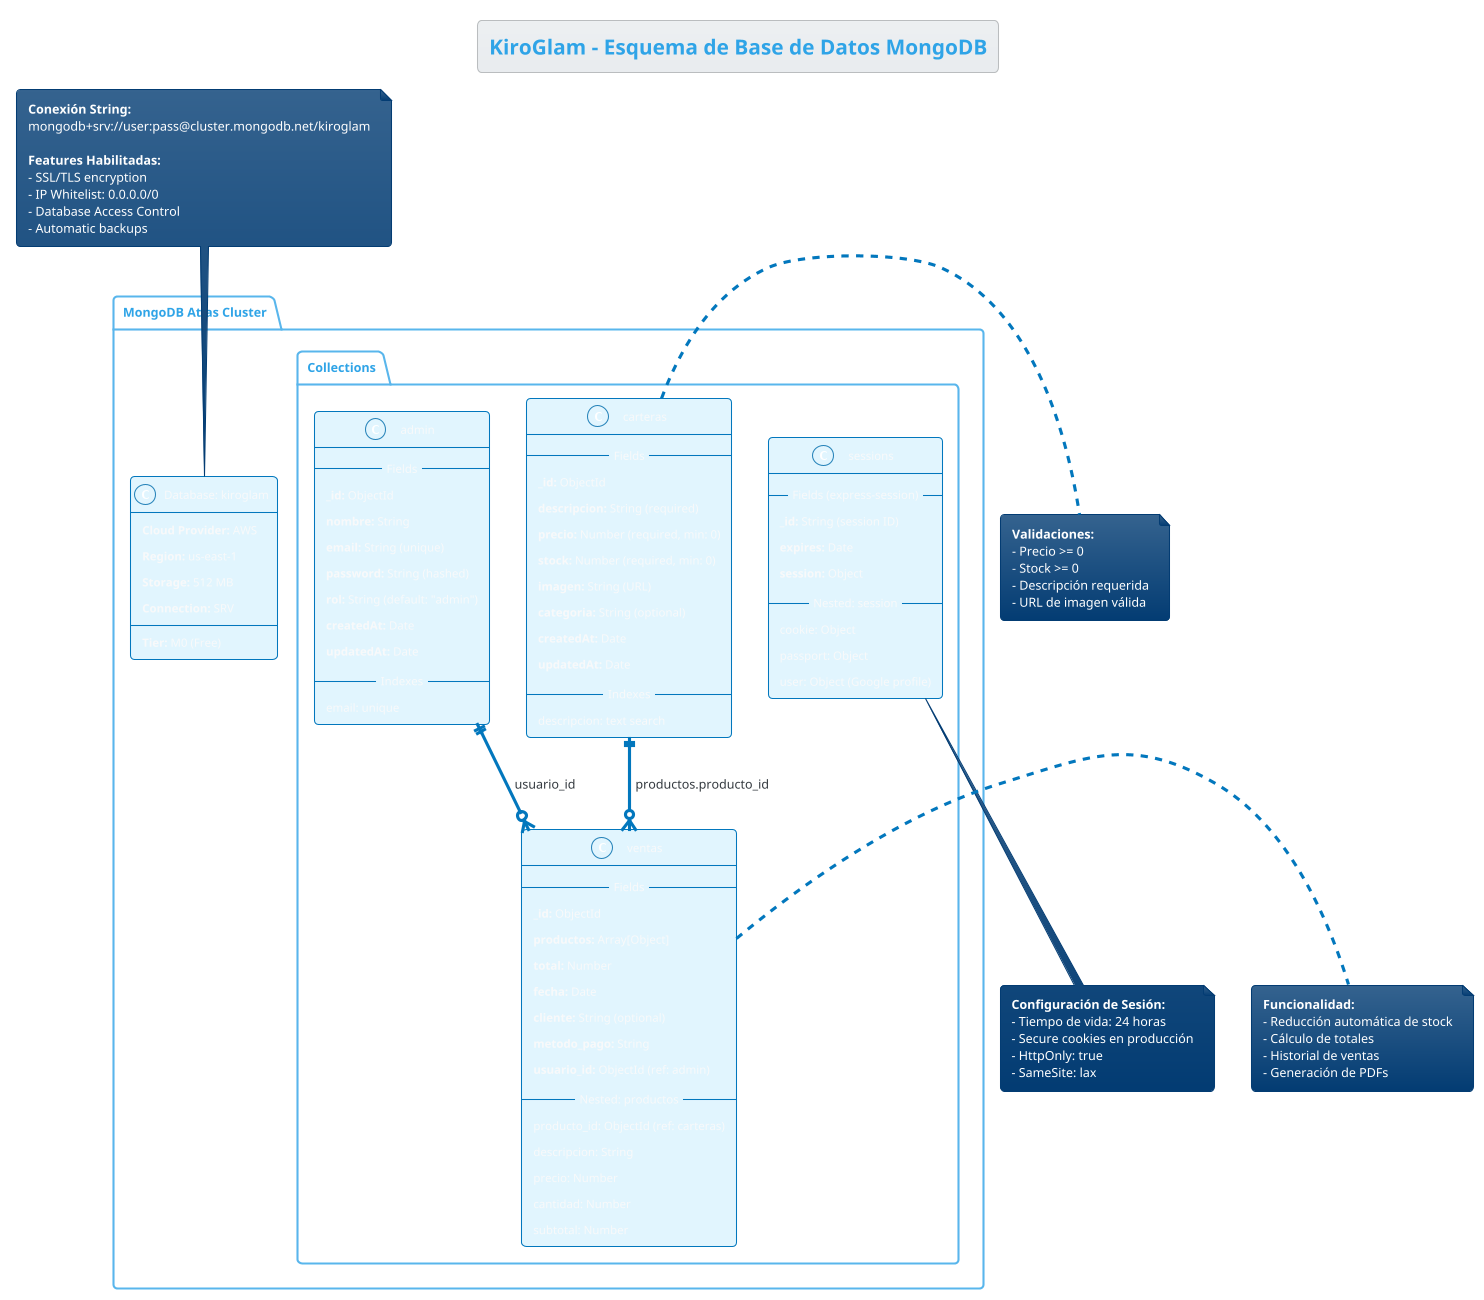 @startuml KiroGlam Database Schema
!theme cerulean

title KiroGlam - Esquema de Base de Datos MongoDB

skinparam class {
    BackgroundColor #e1f5fe
    BorderColor #0277bd
    ArrowColor #0277bd
}

package "MongoDB Atlas Cluster" {
    
    class "Database: kiroglam" as db {
        **Cloud Provider:** AWS
        **Region:** us-east-1
        **Tier:** M0 (Free)
        **Storage:** 512 MB
        **Connection:** SRV
    }
    
    package "Collections" {
        
        class "admin" as admin_collection {
            --Fields--
            **_id:** ObjectId
            **nombre:** String
            **email:** String (unique)
            **password:** String (hashed)
            **rol:** String (default: "admin")
            **createdAt:** Date
            **updatedAt:** Date
            --Indexes--
            email: unique
        }
        
        class "carteras" as carteras_collection {
            --Fields--
            **_id:** ObjectId
            **descripcion:** String (required)
            **precio:** Number (required, min: 0)
            **stock:** Number (required, min: 0)
            **imagen:** String (URL)
            **categoria:** String (optional)
            **createdAt:** Date
            **updatedAt:** Date
            --Indexes--
            descripcion: text search
        }
        
        class "ventas" as ventas_collection {
            --Fields--
            **_id:** ObjectId
            **productos:** Array[Object]
            **total:** Number
            **fecha:** Date
            **cliente:** String (optional)
            **metodo_pago:** String
            **usuario_id:** ObjectId (ref: admin)
            --Nested: productos--
            producto_id: ObjectId (ref: carteras)
            descripcion: String
            precio: Number
            cantidad: Number
            subtotal: Number
        }
        
        class "sessions" as sessions_collection {
            --Fields (express-session)--
            **_id:** String (session ID)
            **expires:** Date
            **session:** Object
            --Nested: session--
            cookie: Object
            passport: Object
            user: Object (Google profile)
        }
    }
}

' Relaciones
admin_collection ||--o{ ventas_collection : "usuario_id"
carteras_collection ||--o{ ventas_collection : "productos.producto_id"

note top of db
    **Conexión String:**
    mongodb+srv://user:pass@cluster.mongodb.net/kiroglam
    
    **Features Habilitadas:**
    - SSL/TLS encryption
    - IP Whitelist: 0.0.0.0/0
    - Database Access Control
    - Automatic backups
end note

note bottom of sessions_collection
    **Configuración de Sesión:**
    - Tiempo de vida: 24 horas
    - Secure cookies en producción
    - HttpOnly: true
    - SameSite: lax
end note

note right of carteras_collection
    **Validaciones:**
    - Precio >= 0
    - Stock >= 0
    - Descripción requerida
    - URL de imagen válida
end note

note right of ventas_collection
    **Funcionalidad:**
    - Reducción automática de stock
    - Cálculo de totales
    - Historial de ventas
    - Generación de PDFs
end note

@enduml

